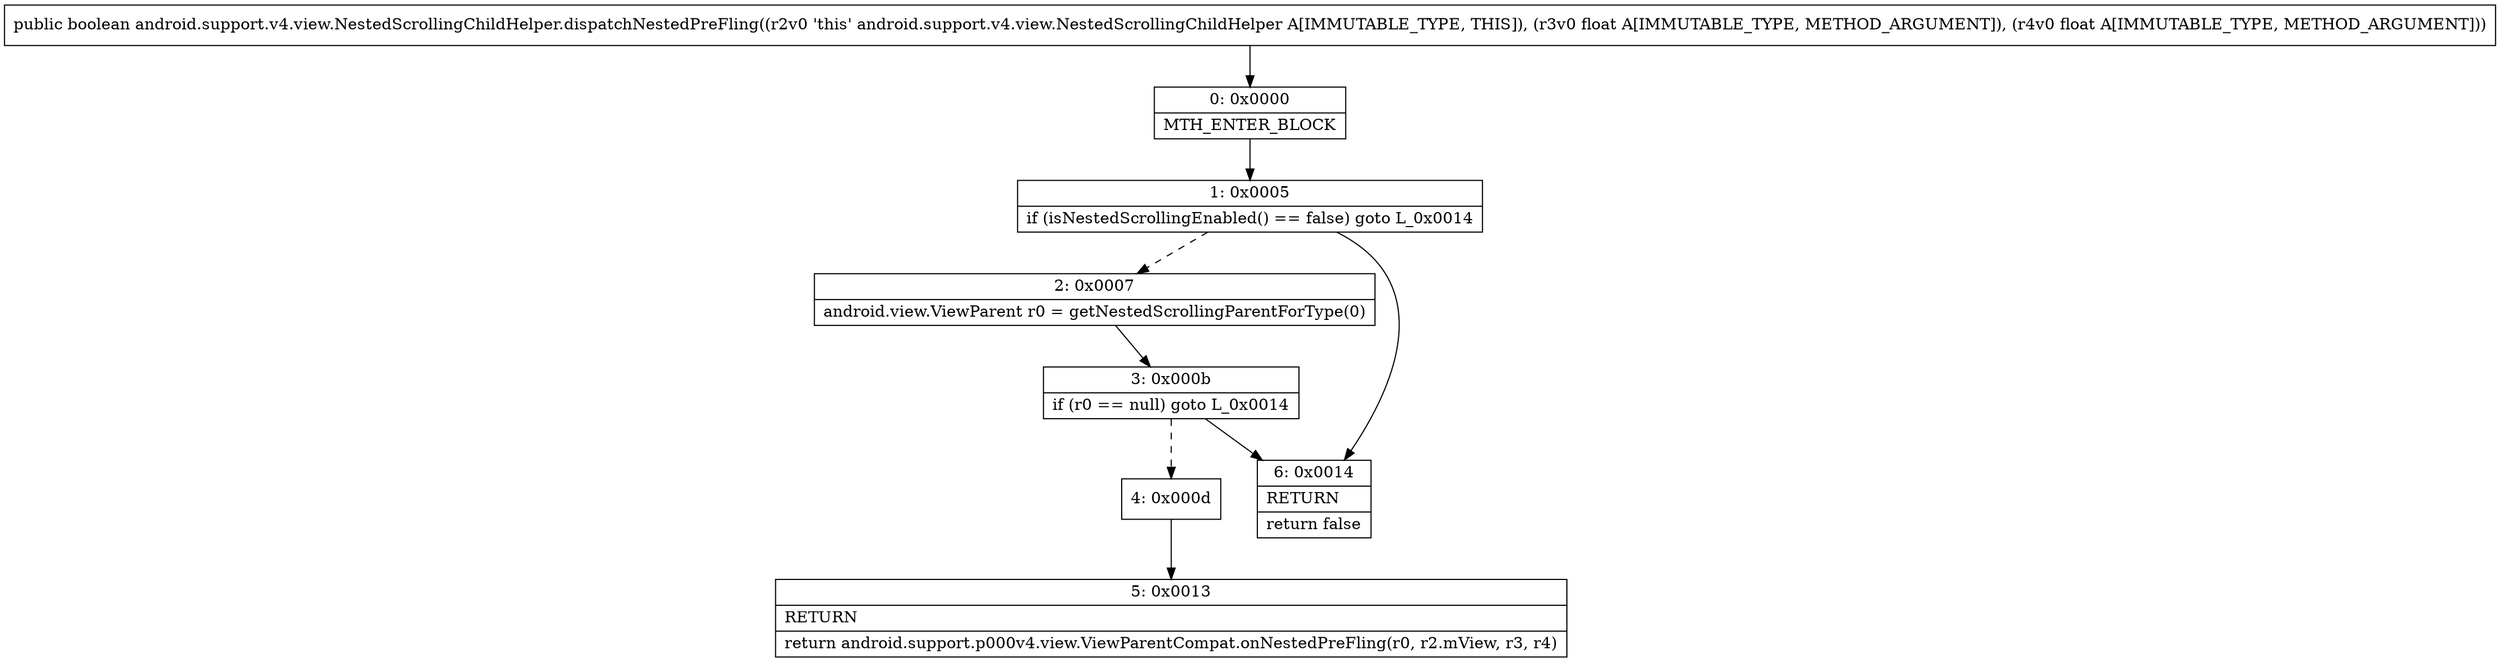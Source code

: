 digraph "CFG forandroid.support.v4.view.NestedScrollingChildHelper.dispatchNestedPreFling(FF)Z" {
Node_0 [shape=record,label="{0\:\ 0x0000|MTH_ENTER_BLOCK\l}"];
Node_1 [shape=record,label="{1\:\ 0x0005|if (isNestedScrollingEnabled() == false) goto L_0x0014\l}"];
Node_2 [shape=record,label="{2\:\ 0x0007|android.view.ViewParent r0 = getNestedScrollingParentForType(0)\l}"];
Node_3 [shape=record,label="{3\:\ 0x000b|if (r0 == null) goto L_0x0014\l}"];
Node_4 [shape=record,label="{4\:\ 0x000d}"];
Node_5 [shape=record,label="{5\:\ 0x0013|RETURN\l|return android.support.p000v4.view.ViewParentCompat.onNestedPreFling(r0, r2.mView, r3, r4)\l}"];
Node_6 [shape=record,label="{6\:\ 0x0014|RETURN\l|return false\l}"];
MethodNode[shape=record,label="{public boolean android.support.v4.view.NestedScrollingChildHelper.dispatchNestedPreFling((r2v0 'this' android.support.v4.view.NestedScrollingChildHelper A[IMMUTABLE_TYPE, THIS]), (r3v0 float A[IMMUTABLE_TYPE, METHOD_ARGUMENT]), (r4v0 float A[IMMUTABLE_TYPE, METHOD_ARGUMENT])) }"];
MethodNode -> Node_0;
Node_0 -> Node_1;
Node_1 -> Node_2[style=dashed];
Node_1 -> Node_6;
Node_2 -> Node_3;
Node_3 -> Node_4[style=dashed];
Node_3 -> Node_6;
Node_4 -> Node_5;
}


